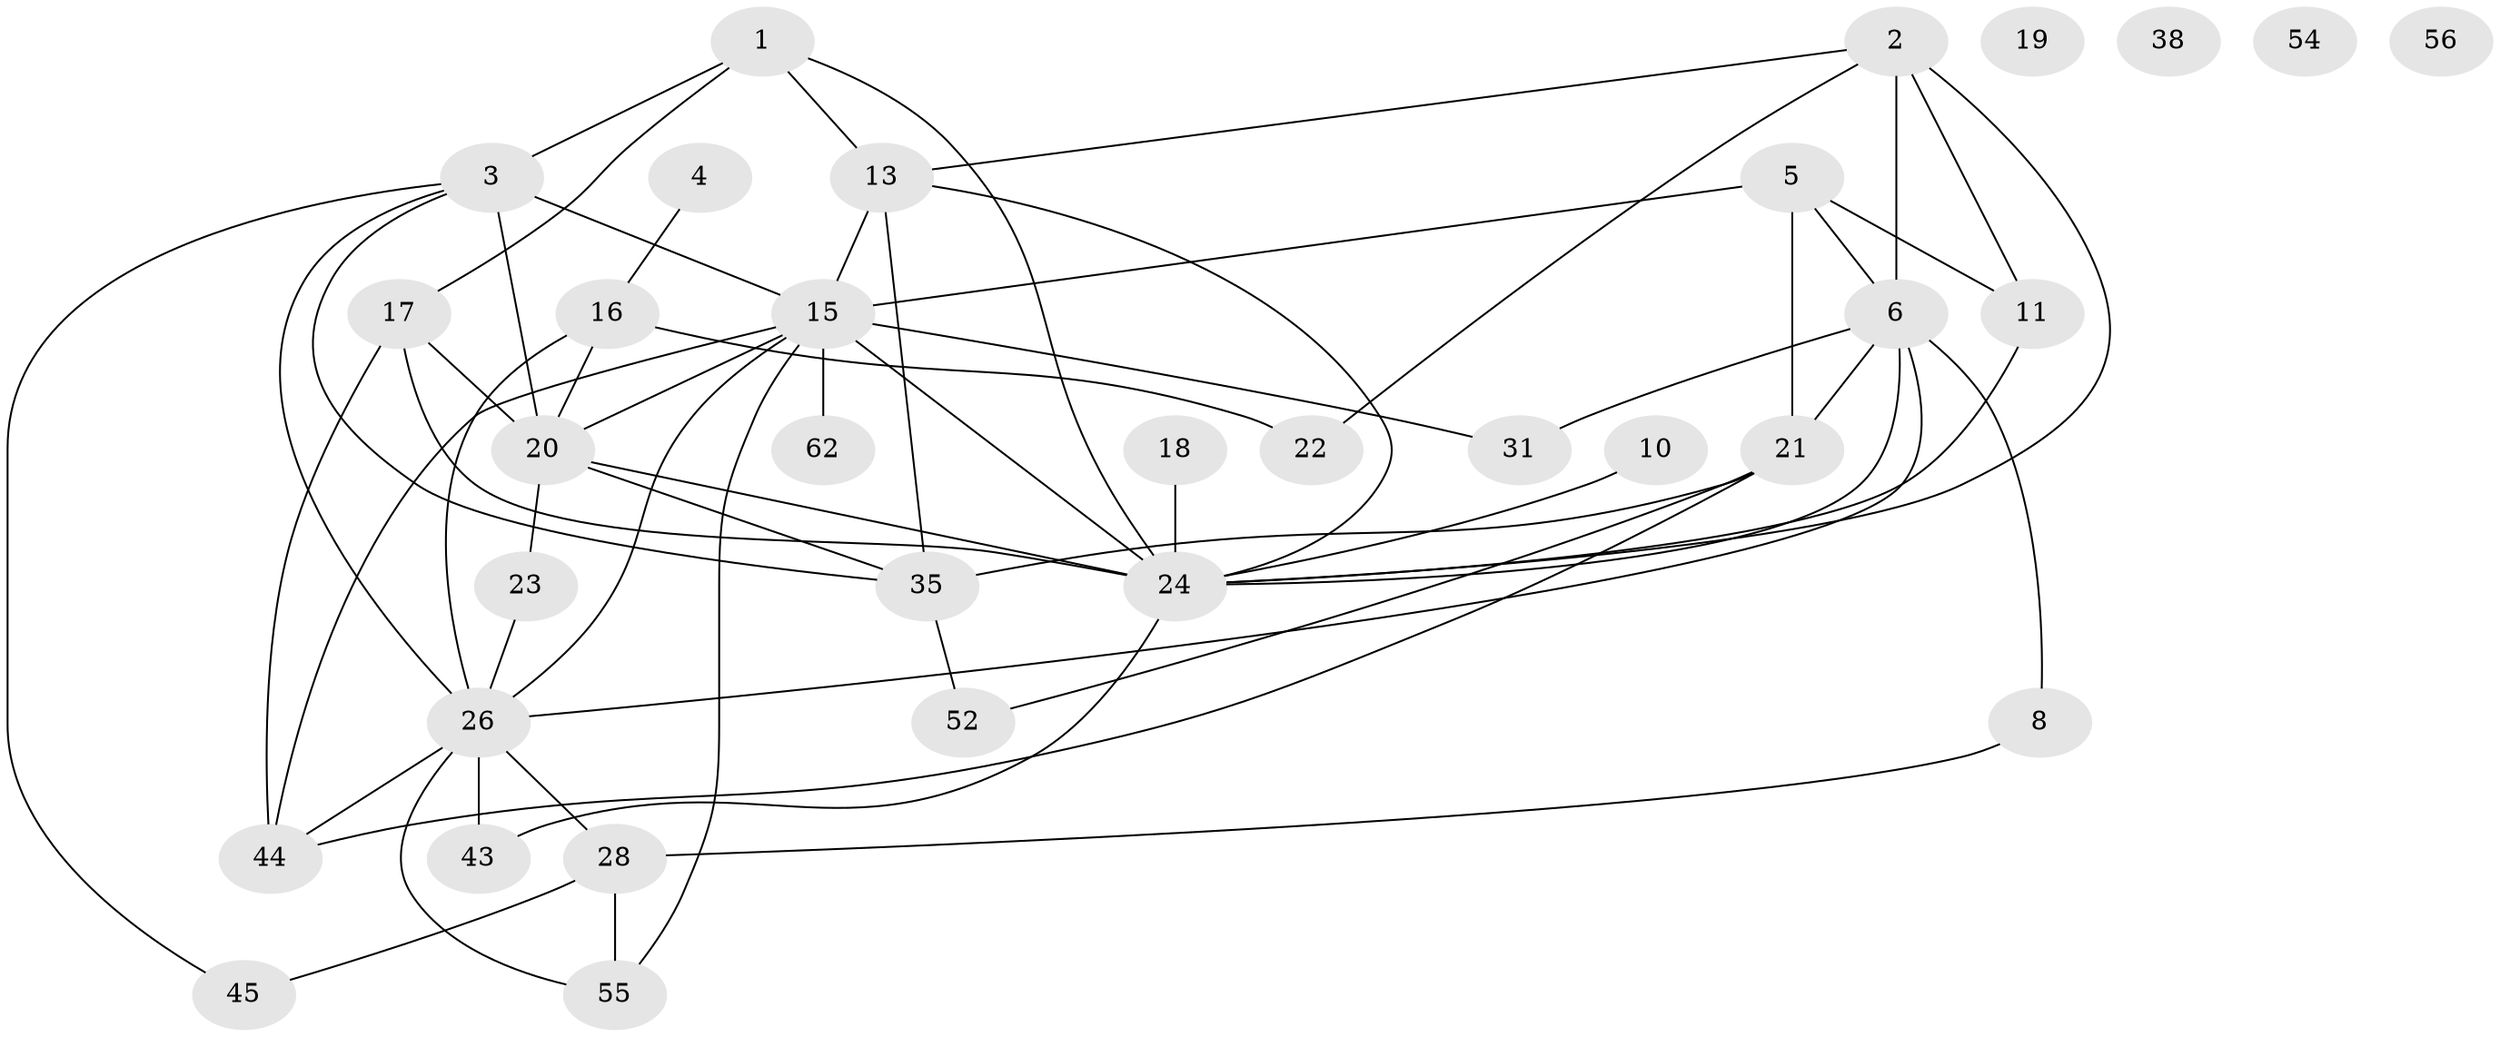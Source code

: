 // original degree distribution, {4: 0.19696969696969696, 3: 0.24242424242424243, 5: 0.07575757575757576, 1: 0.10606060606060606, 2: 0.24242424242424243, 0: 0.06060606060606061, 6: 0.07575757575757576}
// Generated by graph-tools (version 1.1) at 2025/13/03/09/25 04:13:13]
// undirected, 33 vertices, 59 edges
graph export_dot {
graph [start="1"]
  node [color=gray90,style=filled];
  1 [super="+25+7"];
  2 [super="+65+33"];
  3 [super="+42+9+50+32"];
  4;
  5 [super="+57+59+40"];
  6 [super="+58+53+12"];
  8;
  10;
  11;
  13 [super="+37+14"];
  15 [super="+27+30"];
  16;
  17 [super="+48"];
  18;
  19;
  20 [super="+51+34"];
  21 [super="+29+60"];
  22;
  23;
  24 [super="+63+36"];
  26 [super="+64"];
  28;
  31 [super="+49"];
  35 [super="+46"];
  38;
  43;
  44;
  45;
  52;
  54;
  55;
  56;
  62;
  1 -- 3;
  1 -- 24;
  1 -- 17;
  1 -- 13;
  2 -- 6;
  2 -- 22;
  2 -- 24;
  2 -- 11;
  2 -- 13;
  3 -- 20 [weight=2];
  3 -- 35;
  3 -- 15;
  3 -- 26;
  3 -- 45;
  4 -- 16;
  5 -- 6;
  5 -- 21 [weight=2];
  5 -- 11;
  5 -- 15;
  6 -- 24;
  6 -- 26;
  6 -- 8;
  6 -- 21;
  6 -- 31;
  8 -- 28;
  10 -- 24;
  11 -- 24;
  13 -- 15 [weight=2];
  13 -- 35;
  13 -- 24;
  15 -- 26;
  15 -- 20;
  15 -- 55;
  15 -- 24;
  15 -- 62;
  15 -- 44;
  15 -- 31;
  16 -- 20 [weight=2];
  16 -- 22;
  16 -- 26;
  17 -- 44;
  17 -- 24;
  17 -- 20;
  18 -- 24;
  20 -- 35;
  20 -- 24;
  20 -- 23;
  21 -- 35;
  21 -- 52;
  21 -- 44;
  23 -- 26;
  24 -- 43;
  26 -- 28;
  26 -- 44;
  26 -- 55;
  26 -- 43;
  28 -- 45;
  28 -- 55;
  35 -- 52;
}
